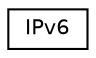 digraph "Graphical Class Hierarchy"
{
  edge [fontname="Helvetica",fontsize="10",labelfontname="Helvetica",labelfontsize="10"];
  node [fontname="Helvetica",fontsize="10",shape=record];
  rankdir="LR";
  Node1 [label="IPv6",height=0.2,width=0.4,color="black", fillcolor="white", style="filled",URL="$class_i_pv6.html",tooltip="Object representing an IPv6. "];
}
